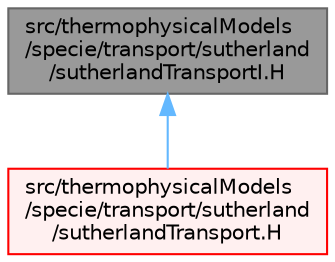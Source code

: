 digraph "src/thermophysicalModels/specie/transport/sutherland/sutherlandTransportI.H"
{
 // LATEX_PDF_SIZE
  bgcolor="transparent";
  edge [fontname=Helvetica,fontsize=10,labelfontname=Helvetica,labelfontsize=10];
  node [fontname=Helvetica,fontsize=10,shape=box,height=0.2,width=0.4];
  Node1 [id="Node000001",label="src/thermophysicalModels\l/specie/transport/sutherland\l/sutherlandTransportI.H",height=0.2,width=0.4,color="gray40", fillcolor="grey60", style="filled", fontcolor="black",tooltip=" "];
  Node1 -> Node2 [id="edge1_Node000001_Node000002",dir="back",color="steelblue1",style="solid",tooltip=" "];
  Node2 [id="Node000002",label="src/thermophysicalModels\l/specie/transport/sutherland\l/sutherlandTransport.H",height=0.2,width=0.4,color="red", fillcolor="#FFF0F0", style="filled",URL="$sutherlandTransport_8H.html",tooltip=" "];
}
